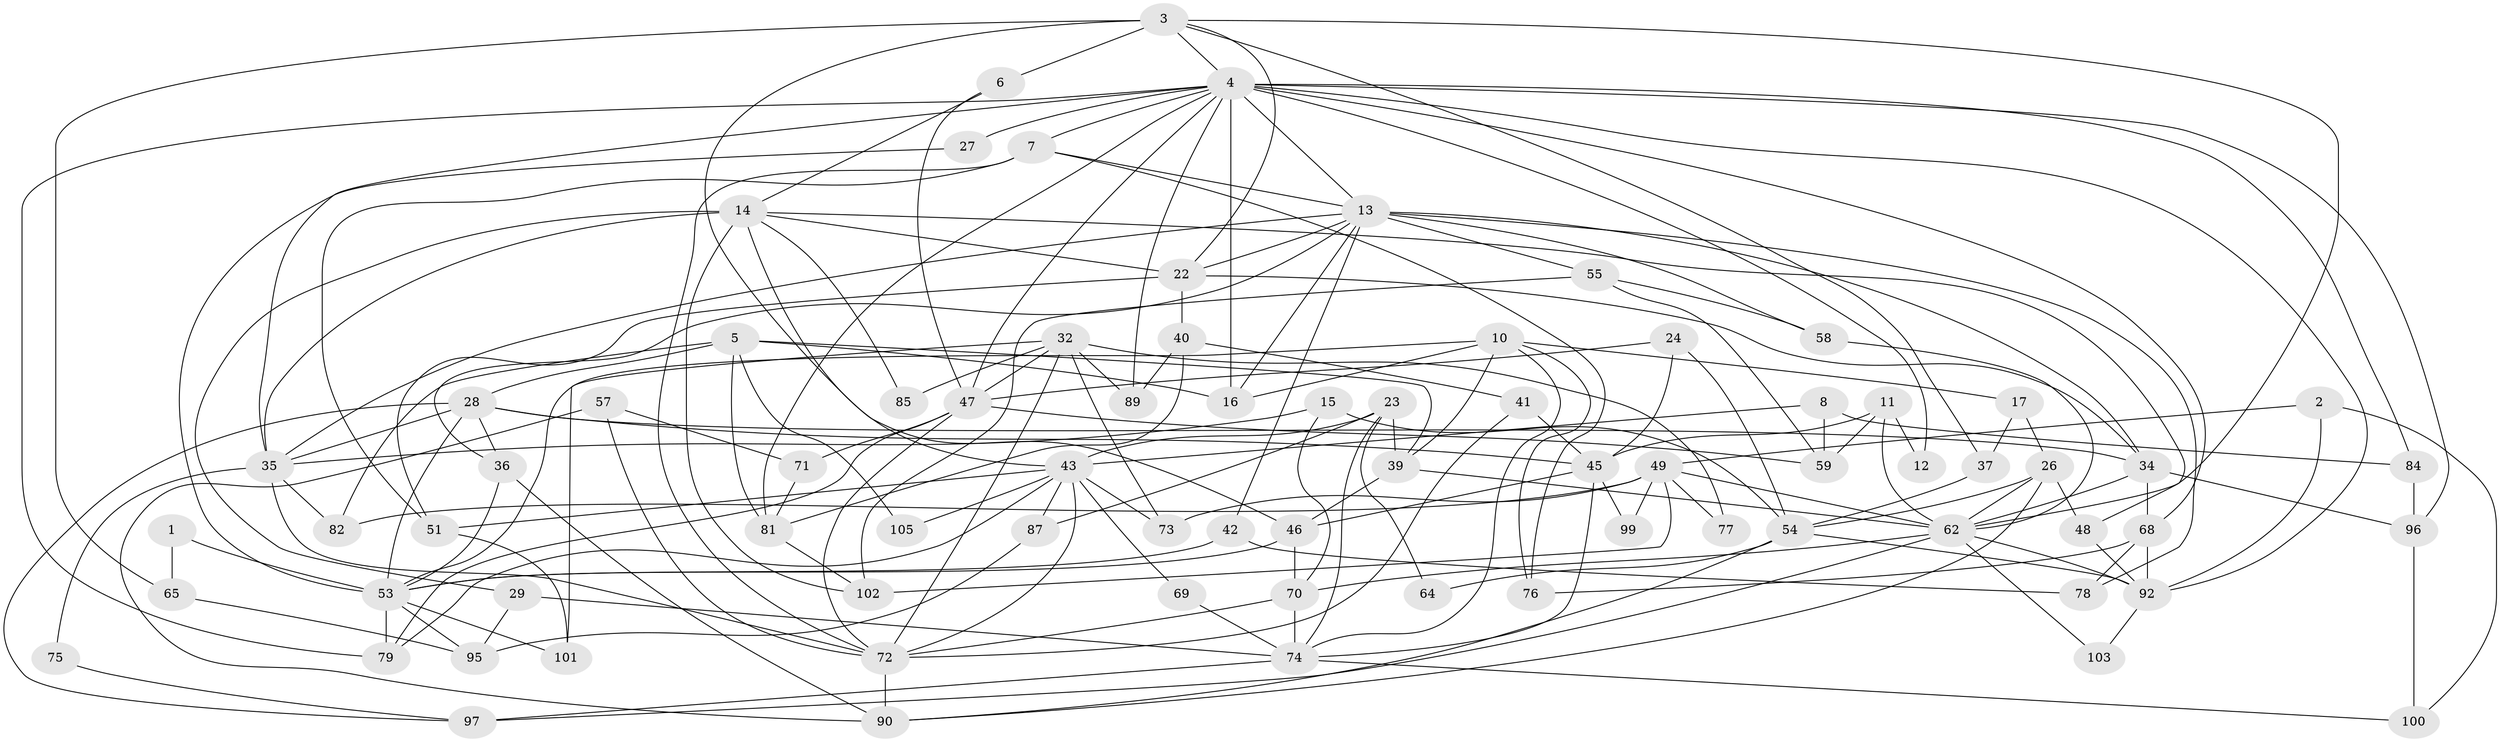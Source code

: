 // original degree distribution, {2: 0.11818181818181818, 3: 0.3090909090909091, 5: 0.16363636363636364, 6: 0.05454545454545454, 4: 0.2727272727272727, 7: 0.06363636363636363, 9: 0.00909090909090909, 8: 0.00909090909090909}
// Generated by graph-tools (version 1.1) at 2025/18/03/04/25 18:18:38]
// undirected, 77 vertices, 179 edges
graph export_dot {
graph [start="1"]
  node [color=gray90,style=filled];
  1;
  2;
  3 [super="+61"];
  4 [super="+18+110+9"];
  5 [super="+104"];
  6 [super="+19"];
  7 [super="+80"];
  8;
  10;
  11;
  12;
  13 [super="+25"];
  14 [super="+20"];
  15;
  16;
  17;
  22 [super="+44"];
  23;
  24;
  26;
  27;
  28 [super="+30+33"];
  29;
  32;
  34 [super="+38+50"];
  35 [super="+98"];
  36;
  37;
  39;
  40;
  41;
  42;
  43 [super="+66"];
  45 [super="+63+93"];
  46 [super="+67"];
  47 [super="+60"];
  48;
  49;
  51;
  53 [super="+94+86"];
  54 [super="+91"];
  55;
  57;
  58;
  59;
  62 [super="+108"];
  64;
  65;
  68;
  69;
  70 [super="+83"];
  71;
  72 [super="+106"];
  73;
  74 [super="+88"];
  75;
  76;
  77;
  78;
  79;
  81;
  82;
  84;
  85;
  87;
  89;
  90;
  92;
  95;
  96;
  97;
  99;
  100;
  101;
  102;
  103;
  105;
  1 -- 65;
  1 -- 53;
  2 -- 100;
  2 -- 92;
  2 -- 49;
  3 -- 65;
  3 -- 37;
  3 -- 6 [weight=2];
  3 -- 4;
  3 -- 46;
  3 -- 22;
  3 -- 62;
  4 -- 13 [weight=3];
  4 -- 16 [weight=2];
  4 -- 68;
  4 -- 84;
  4 -- 12;
  4 -- 81;
  4 -- 92;
  4 -- 96;
  4 -- 35;
  4 -- 7;
  4 -- 47;
  4 -- 79 [weight=2];
  4 -- 89;
  4 -- 27;
  5 -- 39;
  5 -- 81;
  5 -- 28;
  5 -- 16;
  5 -- 105;
  5 -- 82;
  6 -- 14;
  6 -- 47;
  7 -- 76;
  7 -- 13;
  7 -- 72;
  7 -- 51;
  8 -- 59;
  8 -- 84;
  8 -- 43;
  10 -- 76;
  10 -- 16;
  10 -- 17;
  10 -- 39;
  10 -- 53;
  10 -- 74;
  11 -- 12;
  11 -- 59;
  11 -- 45;
  11 -- 62;
  13 -- 58 [weight=2];
  13 -- 55;
  13 -- 34;
  13 -- 35;
  13 -- 36;
  13 -- 42;
  13 -- 78;
  13 -- 16;
  13 -- 22;
  14 -- 35;
  14 -- 85;
  14 -- 102;
  14 -- 43;
  14 -- 22;
  14 -- 48;
  14 -- 29;
  15 -- 35;
  15 -- 70;
  15 -- 54;
  17 -- 26;
  17 -- 37;
  22 -- 51;
  22 -- 40;
  22 -- 34;
  23 -- 39;
  23 -- 64;
  23 -- 74;
  23 -- 87;
  23 -- 43;
  24 -- 47;
  24 -- 54;
  24 -- 45;
  26 -- 48;
  26 -- 62;
  26 -- 54;
  26 -- 90;
  27 -- 53;
  28 -- 36;
  28 -- 97;
  28 -- 35;
  28 -- 34;
  28 -- 53;
  28 -- 45;
  29 -- 74 [weight=2];
  29 -- 95;
  32 -- 73;
  32 -- 72;
  32 -- 77;
  32 -- 85;
  32 -- 89;
  32 -- 101;
  32 -- 47;
  34 -- 68;
  34 -- 96;
  34 -- 62;
  35 -- 82;
  35 -- 72;
  35 -- 75;
  36 -- 90;
  36 -- 53;
  37 -- 54;
  39 -- 62;
  39 -- 46;
  40 -- 81;
  40 -- 41;
  40 -- 89;
  41 -- 45;
  41 -- 72;
  42 -- 78;
  42 -- 53;
  43 -- 79;
  43 -- 51;
  43 -- 69;
  43 -- 72;
  43 -- 73;
  43 -- 105;
  43 -- 87;
  45 -- 99;
  45 -- 46;
  45 -- 74;
  46 -- 53;
  46 -- 70;
  47 -- 59;
  47 -- 79;
  47 -- 71;
  47 -- 72;
  48 -- 92;
  49 -- 62;
  49 -- 73;
  49 -- 77;
  49 -- 82;
  49 -- 99;
  49 -- 102;
  51 -- 101;
  53 -- 79;
  53 -- 95;
  53 -- 101;
  54 -- 90;
  54 -- 64;
  54 -- 92;
  55 -- 102;
  55 -- 58;
  55 -- 59;
  57 -- 71;
  57 -- 90;
  57 -- 72;
  58 -- 62;
  62 -- 92;
  62 -- 97;
  62 -- 70;
  62 -- 103;
  65 -- 95;
  68 -- 92;
  68 -- 78;
  68 -- 76;
  69 -- 74;
  70 -- 72;
  70 -- 74;
  71 -- 81;
  72 -- 90;
  74 -- 100;
  74 -- 97;
  75 -- 97;
  81 -- 102;
  84 -- 96;
  87 -- 95;
  92 -- 103;
  96 -- 100;
}
